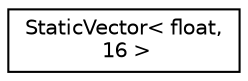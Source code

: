 digraph "Graphical Class Hierarchy"
{
 // LATEX_PDF_SIZE
  edge [fontname="Helvetica",fontsize="10",labelfontname="Helvetica",labelfontsize="10"];
  node [fontname="Helvetica",fontsize="10",shape=record];
  rankdir="LR";
  Node0 [label="StaticVector\< float,\l 16 \>",height=0.2,width=0.4,color="black", fillcolor="white", style="filled",URL="$class_static_vector.html",tooltip=" "];
}
